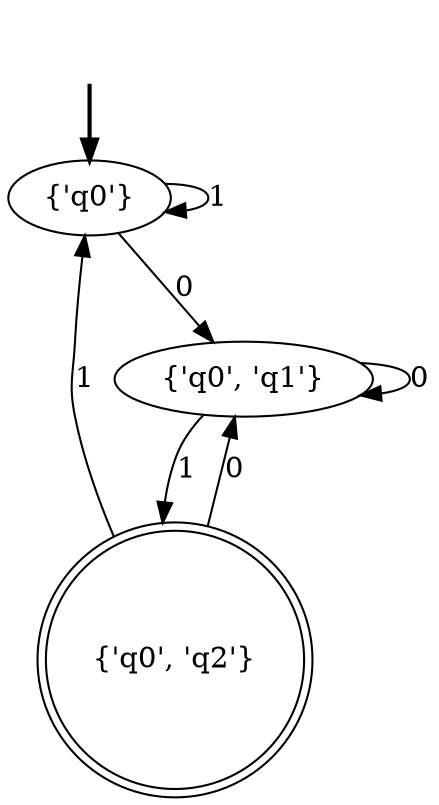 digraph {
	fake [style=invisible]
	"{'q0', 'q2'}" [shape=doublecircle]
	"{'q0', 'q1'}"
	"{'q0'}" [root=true]
	fake -> "{'q0'}" [style=bold]
	"{'q0'}" -> "{'q0'}" [label=1]
	"{'q0'}" -> "{'q0', 'q1'}" [label=0]
	"{'q0', 'q1'}" -> "{'q0', 'q2'}" [label=1]
	"{'q0', 'q1'}" -> "{'q0', 'q1'}" [label=0]
	"{'q0', 'q2'}" -> "{'q0'}" [label=1]
	"{'q0', 'q2'}" -> "{'q0', 'q1'}" [label=0]
}
